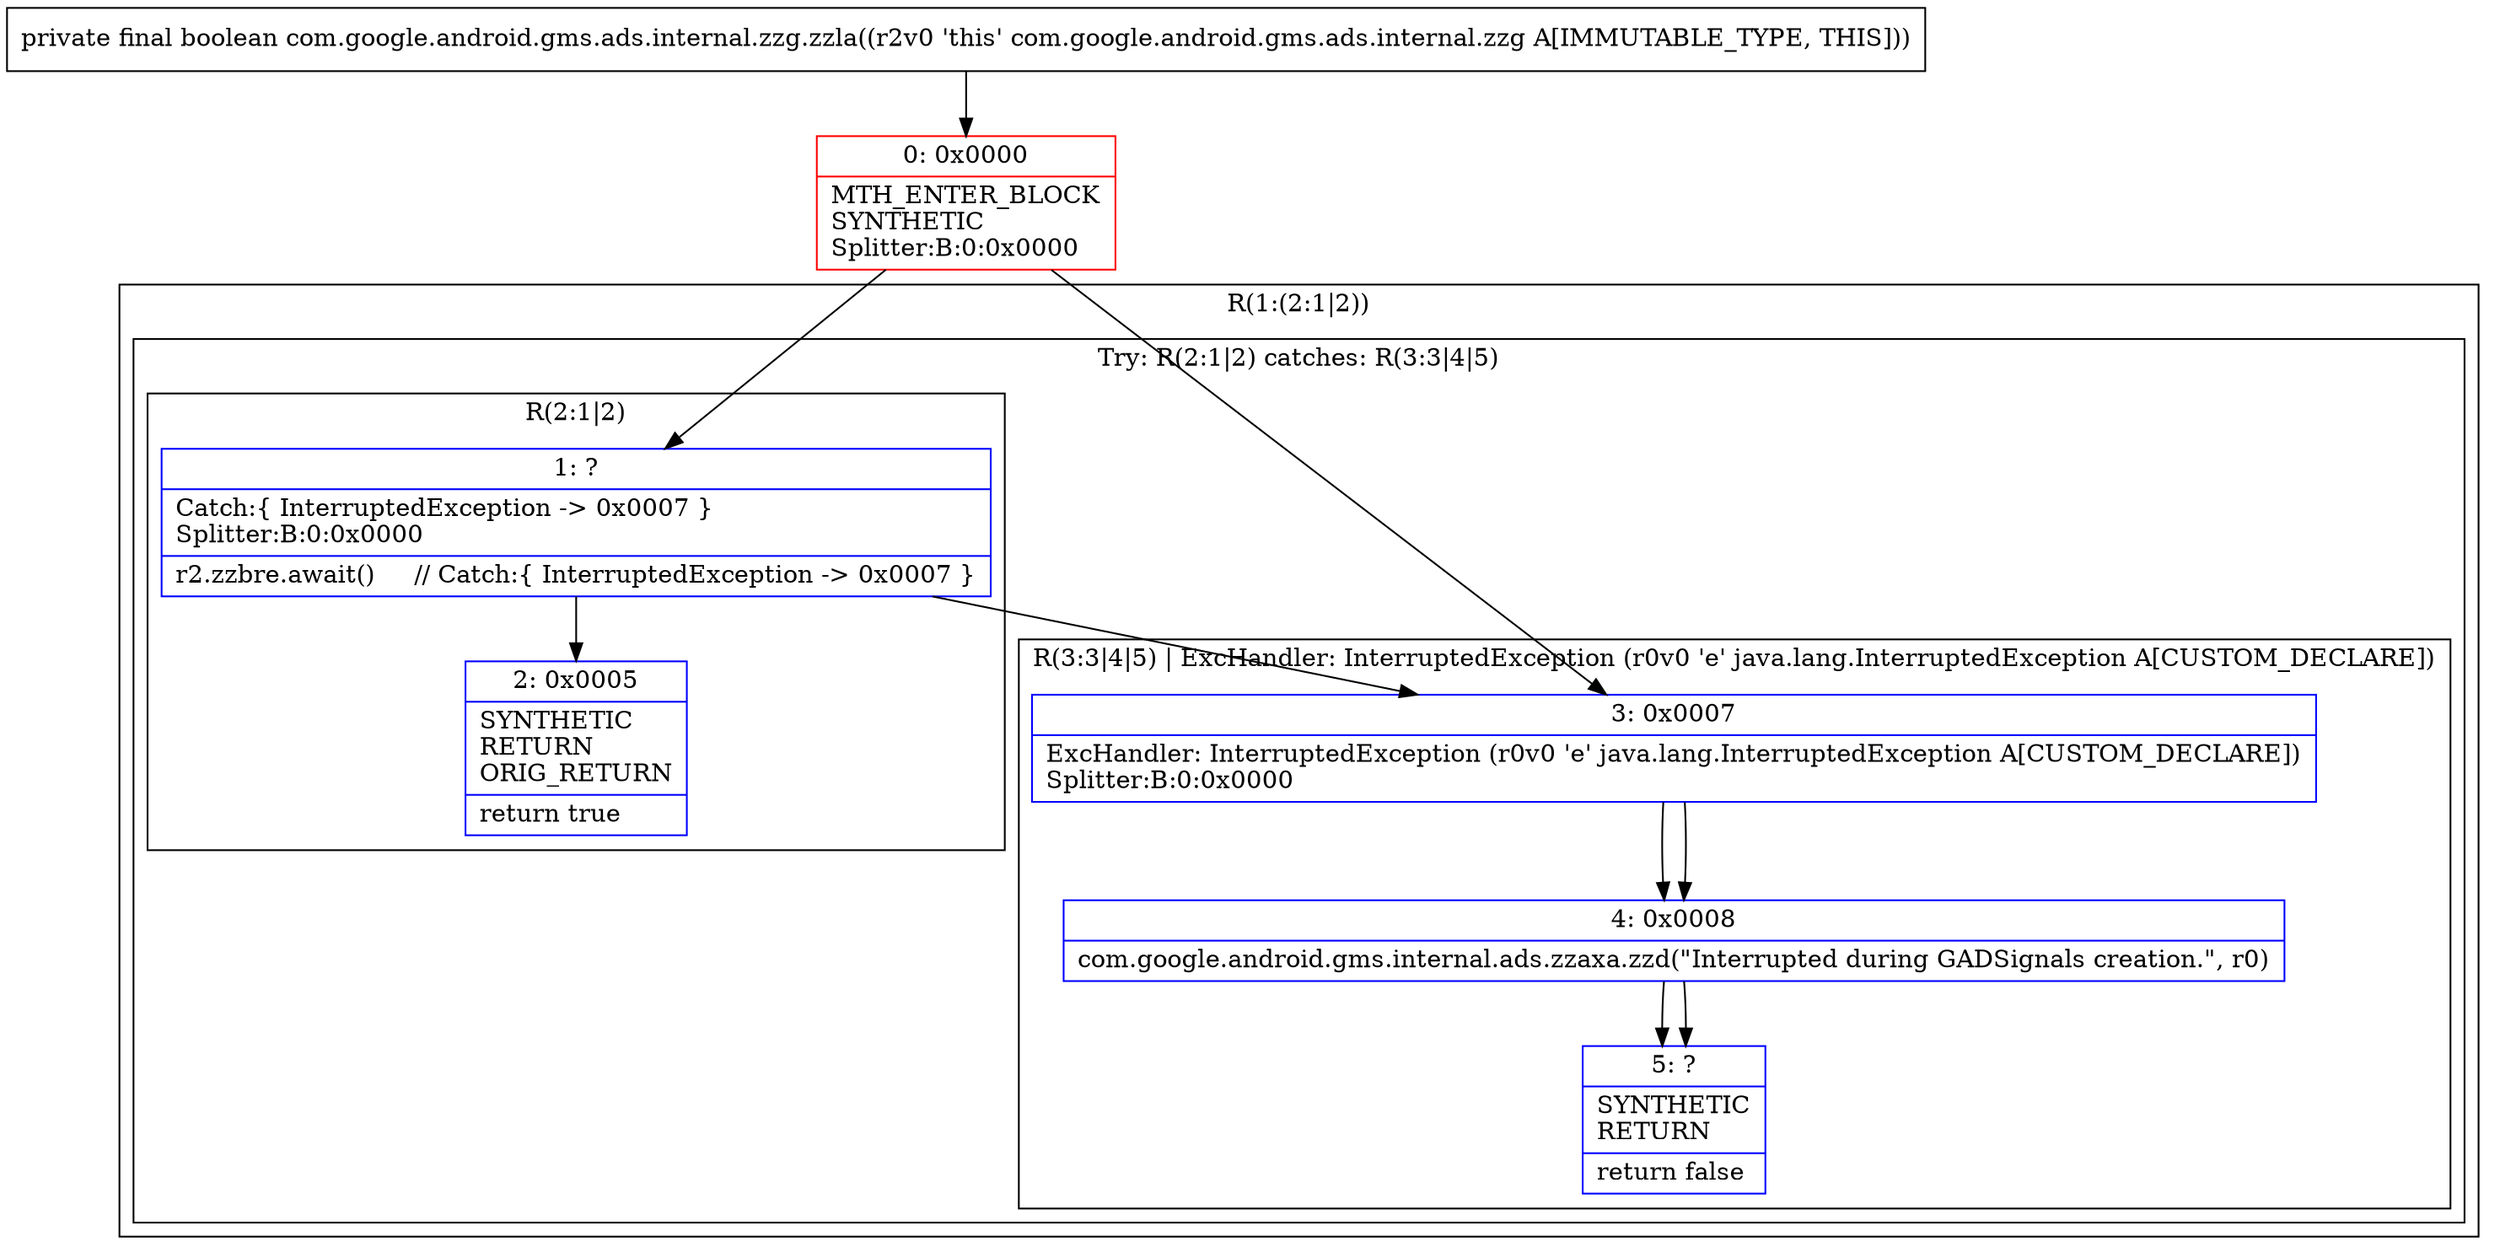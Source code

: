 digraph "CFG forcom.google.android.gms.ads.internal.zzg.zzla()Z" {
subgraph cluster_Region_1143042632 {
label = "R(1:(2:1|2))";
node [shape=record,color=blue];
subgraph cluster_TryCatchRegion_1738030802 {
label = "Try: R(2:1|2) catches: R(3:3|4|5)";
node [shape=record,color=blue];
subgraph cluster_Region_30593444 {
label = "R(2:1|2)";
node [shape=record,color=blue];
Node_1 [shape=record,label="{1\:\ ?|Catch:\{ InterruptedException \-\> 0x0007 \}\lSplitter:B:0:0x0000\l|r2.zzbre.await()     \/\/ Catch:\{ InterruptedException \-\> 0x0007 \}\l}"];
Node_2 [shape=record,label="{2\:\ 0x0005|SYNTHETIC\lRETURN\lORIG_RETURN\l|return true\l}"];
}
subgraph cluster_Region_1274396233 {
label = "R(3:3|4|5) | ExcHandler: InterruptedException (r0v0 'e' java.lang.InterruptedException A[CUSTOM_DECLARE])\l";
node [shape=record,color=blue];
Node_3 [shape=record,label="{3\:\ 0x0007|ExcHandler: InterruptedException (r0v0 'e' java.lang.InterruptedException A[CUSTOM_DECLARE])\lSplitter:B:0:0x0000\l}"];
Node_4 [shape=record,label="{4\:\ 0x0008|com.google.android.gms.internal.ads.zzaxa.zzd(\"Interrupted during GADSignals creation.\", r0)\l}"];
Node_5 [shape=record,label="{5\:\ ?|SYNTHETIC\lRETURN\l|return false\l}"];
}
}
}
subgraph cluster_Region_1274396233 {
label = "R(3:3|4|5) | ExcHandler: InterruptedException (r0v0 'e' java.lang.InterruptedException A[CUSTOM_DECLARE])\l";
node [shape=record,color=blue];
Node_3 [shape=record,label="{3\:\ 0x0007|ExcHandler: InterruptedException (r0v0 'e' java.lang.InterruptedException A[CUSTOM_DECLARE])\lSplitter:B:0:0x0000\l}"];
Node_4 [shape=record,label="{4\:\ 0x0008|com.google.android.gms.internal.ads.zzaxa.zzd(\"Interrupted during GADSignals creation.\", r0)\l}"];
Node_5 [shape=record,label="{5\:\ ?|SYNTHETIC\lRETURN\l|return false\l}"];
}
Node_0 [shape=record,color=red,label="{0\:\ 0x0000|MTH_ENTER_BLOCK\lSYNTHETIC\lSplitter:B:0:0x0000\l}"];
MethodNode[shape=record,label="{private final boolean com.google.android.gms.ads.internal.zzg.zzla((r2v0 'this' com.google.android.gms.ads.internal.zzg A[IMMUTABLE_TYPE, THIS])) }"];
MethodNode -> Node_0;
Node_1 -> Node_2;
Node_1 -> Node_3;
Node_3 -> Node_4;
Node_4 -> Node_5;
Node_3 -> Node_4;
Node_4 -> Node_5;
Node_0 -> Node_1;
Node_0 -> Node_3;
}

